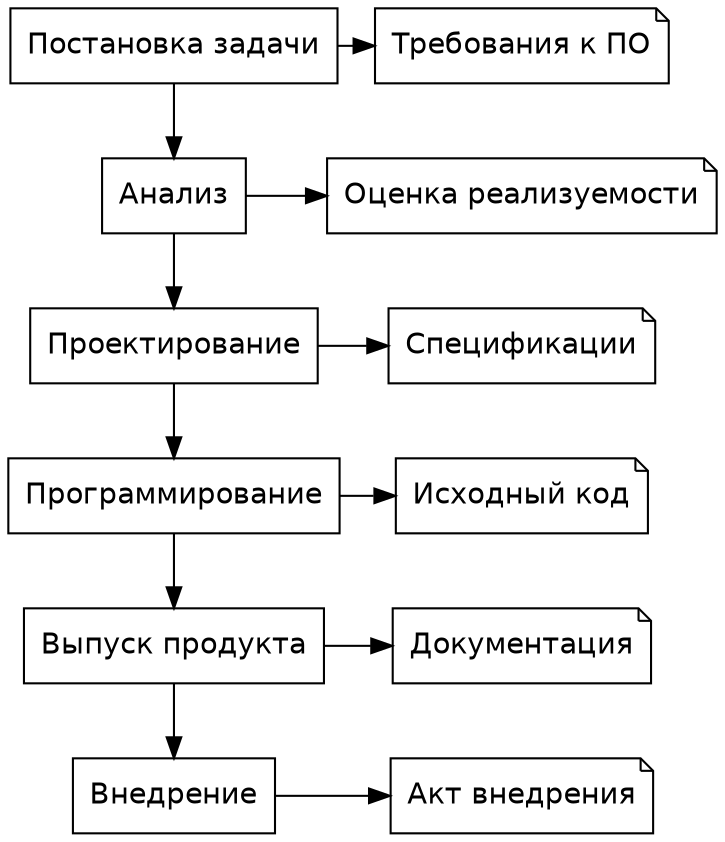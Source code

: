 digraph G {
    node [fontname = "Helvetica", shape = rect];

    {
        rank = same;
        PZ [label = "Постановка задачи"];
        TPO [label = "Требования к ПО", shape = note];
        PZ -> TPO;
    }

    {
        rank = same;
        A [label = "Анализ"];
        OR [label = "Оценка реализуемости", shape = note];
        A -> OR;
    }

    {
        rank = same;
        Pj [label = "Проектирование"];
        S [label = "Спецификации", shape = note];
        Pj -> S;
    }

    {
        rank = same;
        Pg [label = "Программирование"];
        IK [label = "Исходный код", shape = note];
        Pg -> IK;
    }

    {
        rank = same;
        VP [label = "Выпуск продукта"];
        D [label = "Документация", shape = note];
        VP -> D;
    }

    {
        rank = same;
        V [label = "Внедрение"];
        AV [label = "Акт внедрения", shape = note];
        V -> AV;
    }

    PZ  -> A  -> Pj -> Pg -> VP -> V  [weight = 10];
    TPO -> OR -> S  -> IK -> D  -> AV [style = invis, weight = 10];
}
